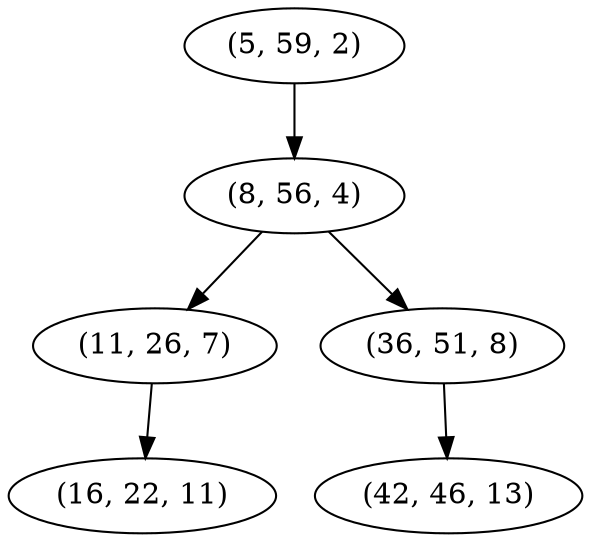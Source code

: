 digraph tree {
    "(5, 59, 2)";
    "(8, 56, 4)";
    "(11, 26, 7)";
    "(16, 22, 11)";
    "(36, 51, 8)";
    "(42, 46, 13)";
    "(5, 59, 2)" -> "(8, 56, 4)";
    "(8, 56, 4)" -> "(11, 26, 7)";
    "(8, 56, 4)" -> "(36, 51, 8)";
    "(11, 26, 7)" -> "(16, 22, 11)";
    "(36, 51, 8)" -> "(42, 46, 13)";
}
